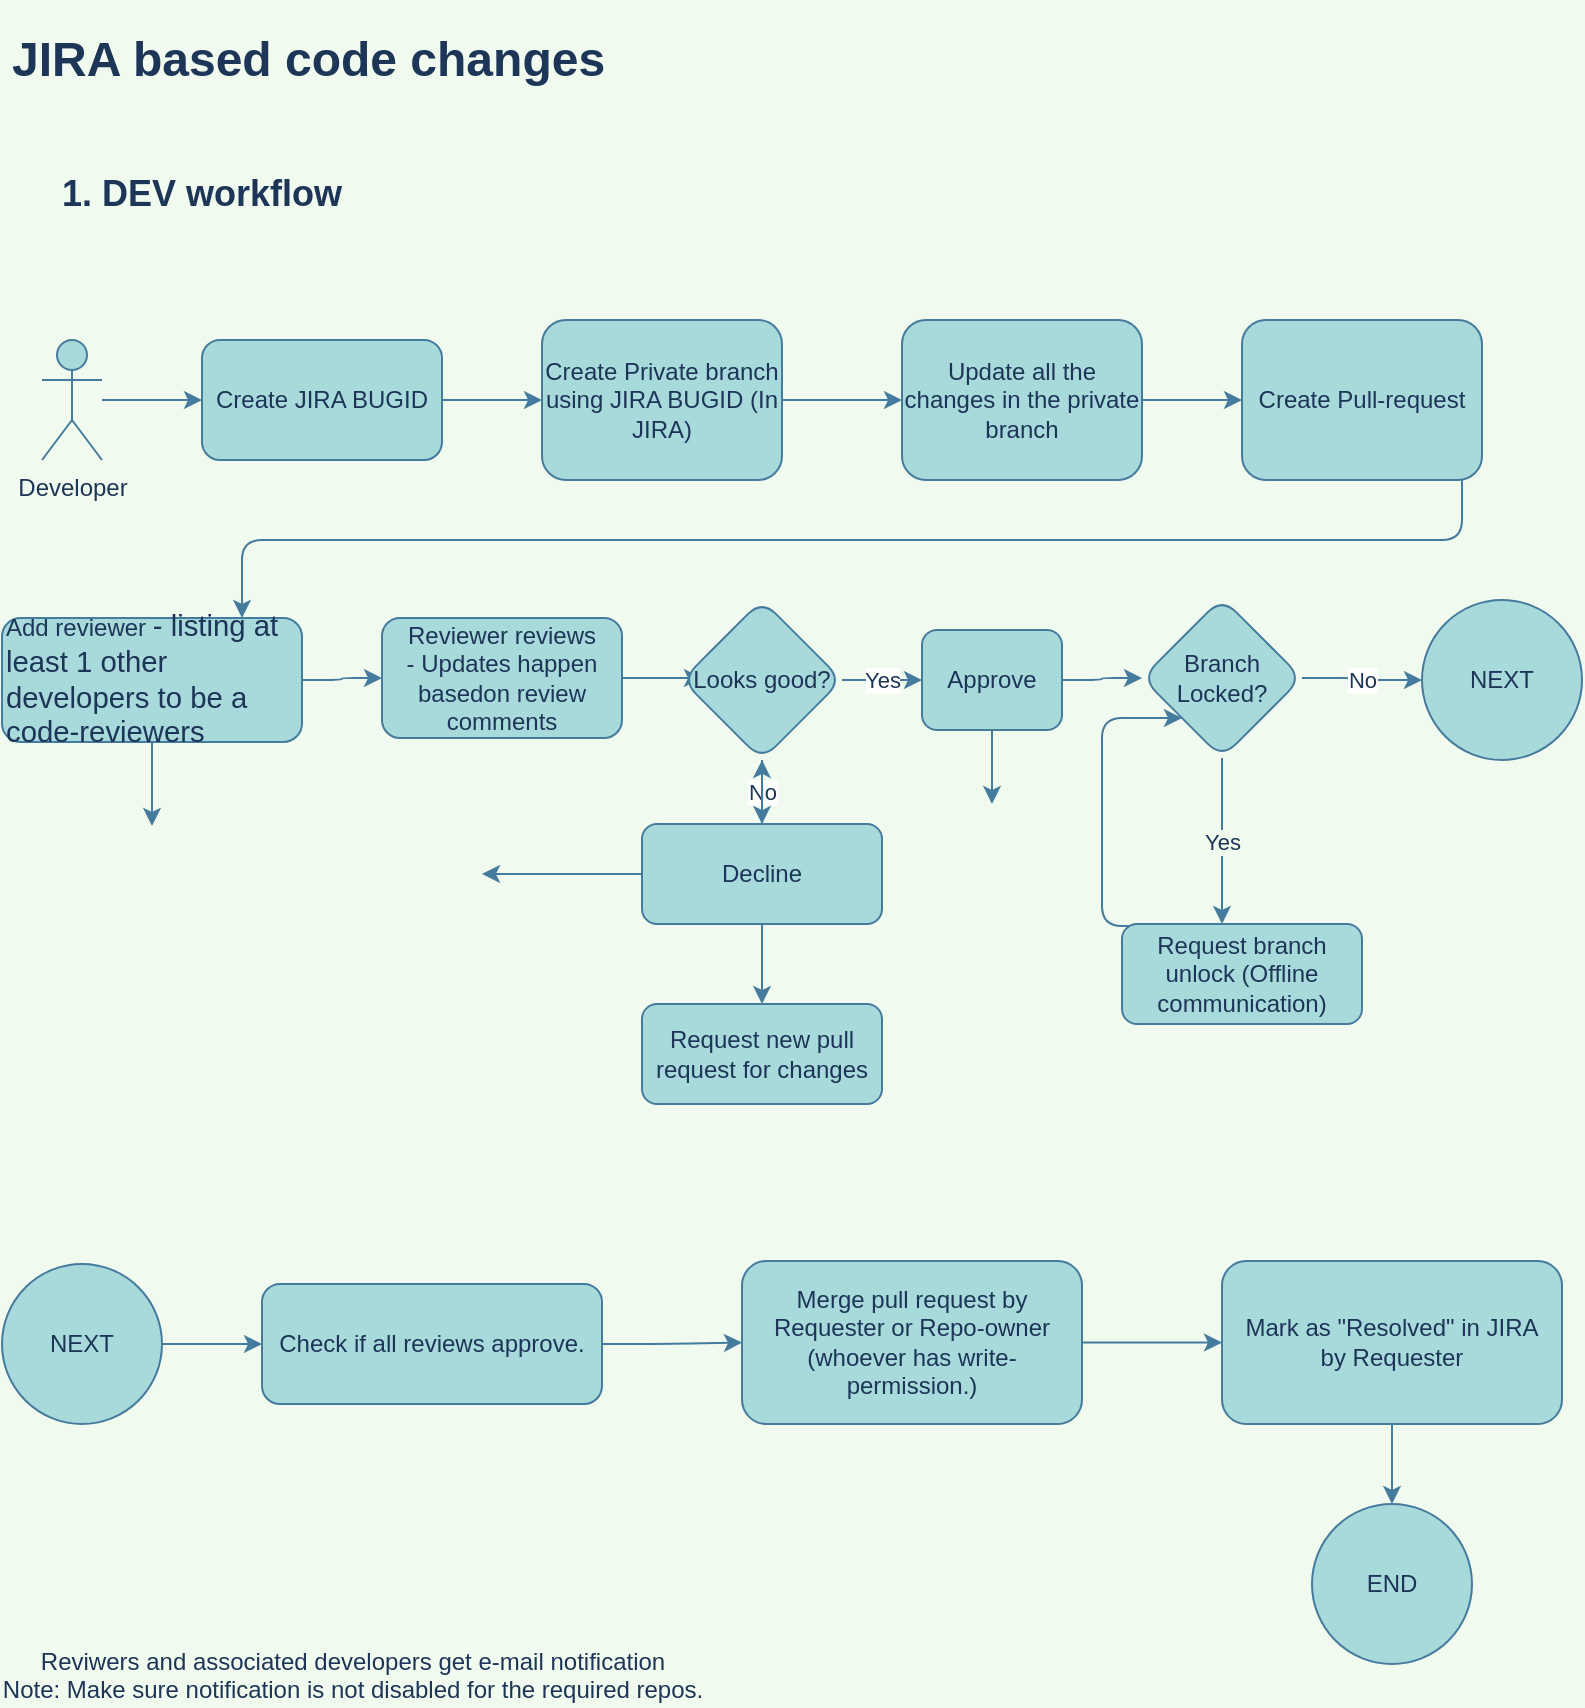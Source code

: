 <mxfile version="14.4.2" type="github">
  <diagram id="YA1W6aXcYbbrDD___CQI" name="Page-1">
    <mxGraphModel dx="1079" dy="479" grid="1" gridSize="10" guides="1" tooltips="1" connect="1" arrows="1" fold="1" page="1" pageScale="1" pageWidth="827" pageHeight="1169" background="#F1FAEE" math="0" shadow="0">
      <root>
        <mxCell id="0" />
        <mxCell id="1" parent="0" />
        <mxCell id="KCs_ojkXlYOR5Ny38NSI-4" value="&lt;h1&gt;JIRA based code changes&lt;/h1&gt;" style="text;html=1;strokeColor=none;fillColor=none;spacing=5;spacingTop=-20;whiteSpace=wrap;overflow=hidden;rounded=1;fontColor=#1D3557;" parent="1" vertex="1">
          <mxGeometry y="38" width="400" height="120" as="geometry" />
        </mxCell>
        <mxCell id="KCs_ojkXlYOR5Ny38NSI-6" value="&lt;font style=&quot;font-size: 18px&quot;&gt;&lt;b&gt;1. DEV workflow&lt;br&gt;&lt;/b&gt;&lt;/font&gt;" style="text;html=1;strokeColor=none;fillColor=none;align=center;verticalAlign=middle;whiteSpace=wrap;rounded=1;fontColor=#1D3557;" parent="1" vertex="1">
          <mxGeometry y="100" width="200" height="50" as="geometry" />
        </mxCell>
        <mxCell id="KCs_ojkXlYOR5Ny38NSI-15" value="" style="edgeStyle=orthogonalEdgeStyle;orthogonalLoop=1;jettySize=auto;html=1;labelBackgroundColor=#F1FAEE;strokeColor=#457B9D;fontColor=#1D3557;" parent="1" source="KCs_ojkXlYOR5Ny38NSI-7" target="KCs_ojkXlYOR5Ny38NSI-8" edge="1">
          <mxGeometry relative="1" as="geometry" />
        </mxCell>
        <mxCell id="KCs_ojkXlYOR5Ny38NSI-7" value="Create JIRA BUGID" style="whiteSpace=wrap;html=1;rounded=1;fillColor=#A8DADC;strokeColor=#457B9D;fontColor=#1D3557;" parent="1" vertex="1">
          <mxGeometry x="100" y="198" width="120" height="60" as="geometry" />
        </mxCell>
        <mxCell id="KCs_ojkXlYOR5Ny38NSI-16" value="" style="edgeStyle=orthogonalEdgeStyle;orthogonalLoop=1;jettySize=auto;html=1;labelBackgroundColor=#F1FAEE;strokeColor=#457B9D;fontColor=#1D3557;" parent="1" source="KCs_ojkXlYOR5Ny38NSI-8" target="KCs_ojkXlYOR5Ny38NSI-10" edge="1">
          <mxGeometry relative="1" as="geometry" />
        </mxCell>
        <mxCell id="KCs_ojkXlYOR5Ny38NSI-8" value="Create Private branch using JIRA BUGID (In JIRA)" style="whiteSpace=wrap;html=1;rounded=1;fillColor=#A8DADC;strokeColor=#457B9D;fontColor=#1D3557;" parent="1" vertex="1">
          <mxGeometry x="270" y="188" width="120" height="80" as="geometry" />
        </mxCell>
        <mxCell id="KCs_ojkXlYOR5Ny38NSI-14" value="" style="edgeStyle=orthogonalEdgeStyle;orthogonalLoop=1;jettySize=auto;html=1;labelBackgroundColor=#F1FAEE;strokeColor=#457B9D;fontColor=#1D3557;" parent="1" source="KCs_ojkXlYOR5Ny38NSI-9" target="KCs_ojkXlYOR5Ny38NSI-7" edge="1">
          <mxGeometry relative="1" as="geometry" />
        </mxCell>
        <mxCell id="KCs_ojkXlYOR5Ny38NSI-9" value="Developer" style="shape=umlActor;verticalLabelPosition=bottom;verticalAlign=top;html=1;outlineConnect=0;rounded=1;fillColor=#A8DADC;strokeColor=#457B9D;fontColor=#1D3557;" parent="1" vertex="1">
          <mxGeometry x="20" y="198" width="30" height="60" as="geometry" />
        </mxCell>
        <mxCell id="KCs_ojkXlYOR5Ny38NSI-17" value="" style="edgeStyle=orthogonalEdgeStyle;orthogonalLoop=1;jettySize=auto;html=1;labelBackgroundColor=#F1FAEE;strokeColor=#457B9D;fontColor=#1D3557;" parent="1" source="KCs_ojkXlYOR5Ny38NSI-10" target="KCs_ojkXlYOR5Ny38NSI-11" edge="1">
          <mxGeometry relative="1" as="geometry" />
        </mxCell>
        <mxCell id="KCs_ojkXlYOR5Ny38NSI-10" value="Update all the changes in the private branch" style="whiteSpace=wrap;html=1;rounded=1;fillColor=#A8DADC;strokeColor=#457B9D;fontColor=#1D3557;" parent="1" vertex="1">
          <mxGeometry x="450" y="188" width="120" height="80" as="geometry" />
        </mxCell>
        <mxCell id="KCs_ojkXlYOR5Ny38NSI-19" style="edgeStyle=orthogonalEdgeStyle;orthogonalLoop=1;jettySize=auto;html=1;labelBackgroundColor=#F1FAEE;strokeColor=#457B9D;fontColor=#1D3557;" parent="1" source="KCs_ojkXlYOR5Ny38NSI-11" target="KCs_ojkXlYOR5Ny38NSI-12" edge="1">
          <mxGeometry relative="1" as="geometry">
            <Array as="points">
              <mxPoint x="730" y="298" />
              <mxPoint x="120" y="298" />
            </Array>
          </mxGeometry>
        </mxCell>
        <mxCell id="KCs_ojkXlYOR5Ny38NSI-11" value="Create Pull-request" style="whiteSpace=wrap;html=1;rounded=1;fillColor=#A8DADC;strokeColor=#457B9D;fontColor=#1D3557;" parent="1" vertex="1">
          <mxGeometry x="620" y="188" width="120" height="80" as="geometry" />
        </mxCell>
        <mxCell id="nnW_JiFhACvJ6QtCtiCy-4" value="" style="edgeStyle=orthogonalEdgeStyle;orthogonalLoop=1;jettySize=auto;html=1;labelBackgroundColor=#F1FAEE;strokeColor=#457B9D;fontColor=#1D3557;" edge="1" parent="1" source="KCs_ojkXlYOR5Ny38NSI-12" target="nnW_JiFhACvJ6QtCtiCy-1">
          <mxGeometry relative="1" as="geometry" />
        </mxCell>
        <mxCell id="nnW_JiFhACvJ6QtCtiCy-30" value="" style="edgeStyle=orthogonalEdgeStyle;curved=0;rounded=1;sketch=0;orthogonalLoop=1;jettySize=auto;html=1;strokeColor=#457B9D;fillColor=#A8DADC;fontColor=#1D3557;" edge="1" parent="1" source="KCs_ojkXlYOR5Ny38NSI-12" target="nnW_JiFhACvJ6QtCtiCy-24">
          <mxGeometry relative="1" as="geometry" />
        </mxCell>
        <mxCell id="KCs_ojkXlYOR5Ny38NSI-12" value="Add reviewer&amp;nbsp;&lt;span style=&quot;font-size: 11.0pt ; font-family: &amp;#34;calibri&amp;#34; , sans-serif&quot;&gt;- listing at least 1 other developers to be a code-reviewers&lt;/span&gt;" style="whiteSpace=wrap;html=1;align=left;rounded=1;fillColor=#A8DADC;strokeColor=#457B9D;fontColor=#1D3557;" parent="1" vertex="1">
          <mxGeometry y="337" width="150" height="62" as="geometry" />
        </mxCell>
        <mxCell id="nnW_JiFhACvJ6QtCtiCy-19" value="" style="edgeStyle=orthogonalEdgeStyle;orthogonalLoop=1;jettySize=auto;html=1;labelBackgroundColor=#F1FAEE;strokeColor=#457B9D;fontColor=#1D3557;" edge="1" parent="1" source="KCs_ojkXlYOR5Ny38NSI-13" target="nnW_JiFhACvJ6QtCtiCy-18">
          <mxGeometry relative="1" as="geometry" />
        </mxCell>
        <mxCell id="KCs_ojkXlYOR5Ny38NSI-13" value="Check if all reviews approve." style="whiteSpace=wrap;html=1;rounded=1;fillColor=#A8DADC;strokeColor=#457B9D;fontColor=#1D3557;" parent="1" vertex="1">
          <mxGeometry x="130" y="670" width="170" height="60" as="geometry" />
        </mxCell>
        <mxCell id="nnW_JiFhACvJ6QtCtiCy-1" value="" style="shape=image;html=1;verticalAlign=top;verticalLabelPosition=bottom;imageAspect=0;aspect=fixed;image=https://cdn4.iconfinder.com/data/icons/48-bubbles/48/43.Bell-128.png;rounded=1;labelBackgroundColor=#F1FAEE;fillColor=#A8DADC;strokeColor=#457B9D;fontColor=#1D3557;" vertex="1" parent="1">
          <mxGeometry x="50" y="441" width="50" height="50" as="geometry" />
        </mxCell>
        <mxCell id="nnW_JiFhACvJ6QtCtiCy-46" value="" style="edgeStyle=orthogonalEdgeStyle;curved=0;rounded=1;sketch=0;orthogonalLoop=1;jettySize=auto;html=1;strokeColor=#457B9D;fillColor=#A8DADC;fontColor=#1D3557;" edge="1" parent="1" source="nnW_JiFhACvJ6QtCtiCy-9" target="nnW_JiFhACvJ6QtCtiCy-41">
          <mxGeometry relative="1" as="geometry" />
        </mxCell>
        <mxCell id="nnW_JiFhACvJ6QtCtiCy-57" value="" style="edgeStyle=orthogonalEdgeStyle;rounded=1;sketch=0;orthogonalLoop=1;jettySize=auto;html=1;strokeColor=#457B9D;fillColor=#A8DADC;fontColor=#1D3557;" edge="1" parent="1" source="nnW_JiFhACvJ6QtCtiCy-9" target="nnW_JiFhACvJ6QtCtiCy-56">
          <mxGeometry relative="1" as="geometry" />
        </mxCell>
        <mxCell id="nnW_JiFhACvJ6QtCtiCy-61" value="No" style="edgeStyle=orthogonalEdgeStyle;rounded=1;sketch=0;orthogonalLoop=1;jettySize=auto;html=1;strokeColor=#457B9D;fillColor=#A8DADC;fontColor=#1D3557;" edge="1" parent="1" source="nnW_JiFhACvJ6QtCtiCy-9" target="nnW_JiFhACvJ6QtCtiCy-38">
          <mxGeometry relative="1" as="geometry" />
        </mxCell>
        <mxCell id="nnW_JiFhACvJ6QtCtiCy-9" value="Decline" style="whiteSpace=wrap;html=1;rounded=1;fillColor=#A8DADC;strokeColor=#457B9D;fontColor=#1D3557;" vertex="1" parent="1">
          <mxGeometry x="320" y="440" width="120" height="50" as="geometry" />
        </mxCell>
        <mxCell id="nnW_JiFhACvJ6QtCtiCy-15" value="Yes" style="edgeStyle=orthogonalEdgeStyle;orthogonalLoop=1;jettySize=auto;html=1;labelBackgroundColor=#F1FAEE;strokeColor=#457B9D;fontColor=#1D3557;" edge="1" parent="1" source="nnW_JiFhACvJ6QtCtiCy-12" target="nnW_JiFhACvJ6QtCtiCy-14">
          <mxGeometry relative="1" as="geometry">
            <Array as="points">
              <mxPoint x="610" y="470" />
              <mxPoint x="610" y="470" />
            </Array>
          </mxGeometry>
        </mxCell>
        <mxCell id="nnW_JiFhACvJ6QtCtiCy-37" style="edgeStyle=orthogonalEdgeStyle;curved=0;rounded=1;sketch=0;orthogonalLoop=1;jettySize=auto;html=1;exitX=0.25;exitY=0;exitDx=0;exitDy=0;entryX=0;entryY=1;entryDx=0;entryDy=0;strokeColor=#457B9D;fillColor=#A8DADC;fontColor=#1D3557;" edge="1" parent="1" source="nnW_JiFhACvJ6QtCtiCy-14" target="nnW_JiFhACvJ6QtCtiCy-12">
          <mxGeometry relative="1" as="geometry">
            <Array as="points">
              <mxPoint x="550" y="491" />
              <mxPoint x="550" y="387" />
            </Array>
          </mxGeometry>
        </mxCell>
        <mxCell id="nnW_JiFhACvJ6QtCtiCy-49" value="No" style="edgeStyle=orthogonalEdgeStyle;rounded=1;sketch=0;orthogonalLoop=1;jettySize=auto;html=1;strokeColor=#457B9D;fillColor=#A8DADC;fontColor=#1D3557;" edge="1" parent="1" source="nnW_JiFhACvJ6QtCtiCy-12" target="nnW_JiFhACvJ6QtCtiCy-20">
          <mxGeometry relative="1" as="geometry" />
        </mxCell>
        <mxCell id="nnW_JiFhACvJ6QtCtiCy-12" value="Branch Locked?" style="rhombus;whiteSpace=wrap;html=1;rounded=1;fillColor=#A8DADC;strokeColor=#457B9D;fontColor=#1D3557;" vertex="1" parent="1">
          <mxGeometry x="570" y="327" width="80" height="80" as="geometry" />
        </mxCell>
        <mxCell id="nnW_JiFhACvJ6QtCtiCy-14" value="Request branch unlock (Offline communication)" style="whiteSpace=wrap;html=1;rounded=1;fillColor=#A8DADC;strokeColor=#457B9D;fontColor=#1D3557;" vertex="1" parent="1">
          <mxGeometry x="560" y="490" width="120" height="50" as="geometry" />
        </mxCell>
        <mxCell id="nnW_JiFhACvJ6QtCtiCy-53" value="" style="edgeStyle=orthogonalEdgeStyle;rounded=1;sketch=0;orthogonalLoop=1;jettySize=auto;html=1;strokeColor=#457B9D;fillColor=#A8DADC;fontColor=#1D3557;" edge="1" parent="1" source="nnW_JiFhACvJ6QtCtiCy-18" target="nnW_JiFhACvJ6QtCtiCy-52">
          <mxGeometry relative="1" as="geometry" />
        </mxCell>
        <mxCell id="nnW_JiFhACvJ6QtCtiCy-18" value="Merge pull request by&lt;br&gt;Requester or Repo-owner (whoever has write-permission.)" style="whiteSpace=wrap;html=1;rounded=1;fillColor=#A8DADC;strokeColor=#457B9D;fontColor=#1D3557;" vertex="1" parent="1">
          <mxGeometry x="370" y="658.5" width="170" height="81.5" as="geometry" />
        </mxCell>
        <mxCell id="nnW_JiFhACvJ6QtCtiCy-20" value="NEXT" style="ellipse;whiteSpace=wrap;html=1;aspect=fixed;rounded=1;fillColor=#A8DADC;strokeColor=#457B9D;fontColor=#1D3557;" vertex="1" parent="1">
          <mxGeometry x="710" y="328" width="80" height="80" as="geometry" />
        </mxCell>
        <mxCell id="nnW_JiFhACvJ6QtCtiCy-28" style="edgeStyle=orthogonalEdgeStyle;curved=0;rounded=1;sketch=0;orthogonalLoop=1;jettySize=auto;html=1;exitX=1;exitY=0.5;exitDx=0;exitDy=0;entryX=0;entryY=0.5;entryDx=0;entryDy=0;strokeColor=#457B9D;fillColor=#A8DADC;fontColor=#1D3557;" edge="1" parent="1" source="nnW_JiFhACvJ6QtCtiCy-24">
          <mxGeometry relative="1" as="geometry">
            <mxPoint x="350.0" y="367" as="targetPoint" />
          </mxGeometry>
        </mxCell>
        <mxCell id="nnW_JiFhACvJ6QtCtiCy-24" value="Reviewer reviews&lt;br&gt;- Updates happen basedon review comments" style="rounded=1;whiteSpace=wrap;html=1;sketch=0;strokeColor=#457B9D;fillColor=#A8DADC;fontColor=#1D3557;" vertex="1" parent="1">
          <mxGeometry x="190" y="337" width="120" height="60" as="geometry" />
        </mxCell>
        <mxCell id="nnW_JiFhACvJ6QtCtiCy-40" value="Yes" style="edgeStyle=orthogonalEdgeStyle;curved=0;rounded=1;sketch=0;orthogonalLoop=1;jettySize=auto;html=1;strokeColor=#457B9D;fillColor=#A8DADC;fontColor=#1D3557;" edge="1" parent="1" source="nnW_JiFhACvJ6QtCtiCy-38" target="nnW_JiFhACvJ6QtCtiCy-39">
          <mxGeometry relative="1" as="geometry" />
        </mxCell>
        <mxCell id="nnW_JiFhACvJ6QtCtiCy-45" style="edgeStyle=orthogonalEdgeStyle;curved=0;rounded=1;sketch=0;orthogonalLoop=1;jettySize=auto;html=1;exitX=0.5;exitY=1;exitDx=0;exitDy=0;entryX=0.5;entryY=0;entryDx=0;entryDy=0;strokeColor=#457B9D;fillColor=#A8DADC;fontColor=#1D3557;" edge="1" parent="1" source="nnW_JiFhACvJ6QtCtiCy-38" target="nnW_JiFhACvJ6QtCtiCy-9">
          <mxGeometry relative="1" as="geometry" />
        </mxCell>
        <mxCell id="nnW_JiFhACvJ6QtCtiCy-38" value="Looks good?" style="rhombus;whiteSpace=wrap;html=1;rounded=1;fillColor=#A8DADC;strokeColor=#457B9D;fontColor=#1D3557;" vertex="1" parent="1">
          <mxGeometry x="340" y="328" width="80" height="80" as="geometry" />
        </mxCell>
        <mxCell id="nnW_JiFhACvJ6QtCtiCy-47" value="" style="edgeStyle=orthogonalEdgeStyle;curved=0;rounded=1;sketch=0;orthogonalLoop=1;jettySize=auto;html=1;strokeColor=#457B9D;fillColor=#A8DADC;fontColor=#1D3557;" edge="1" parent="1" source="nnW_JiFhACvJ6QtCtiCy-39" target="nnW_JiFhACvJ6QtCtiCy-12">
          <mxGeometry relative="1" as="geometry" />
        </mxCell>
        <mxCell id="nnW_JiFhACvJ6QtCtiCy-59" value="" style="edgeStyle=orthogonalEdgeStyle;rounded=1;sketch=0;orthogonalLoop=1;jettySize=auto;html=1;strokeColor=#457B9D;fillColor=#A8DADC;fontColor=#1D3557;" edge="1" parent="1" source="nnW_JiFhACvJ6QtCtiCy-39" target="nnW_JiFhACvJ6QtCtiCy-58">
          <mxGeometry relative="1" as="geometry" />
        </mxCell>
        <mxCell id="nnW_JiFhACvJ6QtCtiCy-39" value="Approve" style="whiteSpace=wrap;html=1;rounded=1;fillColor=#A8DADC;strokeColor=#457B9D;fontColor=#1D3557;" vertex="1" parent="1">
          <mxGeometry x="460" y="343" width="70" height="50" as="geometry" />
        </mxCell>
        <mxCell id="nnW_JiFhACvJ6QtCtiCy-41" value="Request new pull request for changes" style="whiteSpace=wrap;html=1;rounded=1;fillColor=#A8DADC;strokeColor=#457B9D;fontColor=#1D3557;" vertex="1" parent="1">
          <mxGeometry x="320" y="530" width="120" height="50" as="geometry" />
        </mxCell>
        <mxCell id="nnW_JiFhACvJ6QtCtiCy-51" value="" style="edgeStyle=orthogonalEdgeStyle;rounded=1;sketch=0;orthogonalLoop=1;jettySize=auto;html=1;strokeColor=#457B9D;fillColor=#A8DADC;fontColor=#1D3557;" edge="1" parent="1" source="nnW_JiFhACvJ6QtCtiCy-50" target="KCs_ojkXlYOR5Ny38NSI-13">
          <mxGeometry relative="1" as="geometry" />
        </mxCell>
        <mxCell id="nnW_JiFhACvJ6QtCtiCy-50" value="NEXT" style="ellipse;whiteSpace=wrap;html=1;aspect=fixed;rounded=1;fillColor=#A8DADC;strokeColor=#457B9D;fontColor=#1D3557;" vertex="1" parent="1">
          <mxGeometry y="660" width="80" height="80" as="geometry" />
        </mxCell>
        <mxCell id="nnW_JiFhACvJ6QtCtiCy-55" value="" style="edgeStyle=orthogonalEdgeStyle;rounded=1;sketch=0;orthogonalLoop=1;jettySize=auto;html=1;strokeColor=#457B9D;fillColor=#A8DADC;fontColor=#1D3557;" edge="1" parent="1" source="nnW_JiFhACvJ6QtCtiCy-52" target="nnW_JiFhACvJ6QtCtiCy-54">
          <mxGeometry relative="1" as="geometry" />
        </mxCell>
        <mxCell id="nnW_JiFhACvJ6QtCtiCy-52" value="Mark as &quot;Resolved&quot; in JIRA&lt;br&gt;by Requester" style="whiteSpace=wrap;html=1;rounded=1;fillColor=#A8DADC;strokeColor=#457B9D;fontColor=#1D3557;" vertex="1" parent="1">
          <mxGeometry x="610" y="658.5" width="170" height="81.5" as="geometry" />
        </mxCell>
        <mxCell id="nnW_JiFhACvJ6QtCtiCy-54" value="END" style="ellipse;whiteSpace=wrap;html=1;aspect=fixed;rounded=1;fillColor=#A8DADC;strokeColor=#457B9D;fontColor=#1D3557;" vertex="1" parent="1">
          <mxGeometry x="655" y="780" width="80" height="80" as="geometry" />
        </mxCell>
        <mxCell id="nnW_JiFhACvJ6QtCtiCy-56" value="" style="shape=image;html=1;verticalAlign=top;verticalLabelPosition=bottom;imageAspect=0;aspect=fixed;image=https://cdn4.iconfinder.com/data/icons/48-bubbles/48/43.Bell-128.png;rounded=1;labelBackgroundColor=#F1FAEE;fillColor=#A8DADC;strokeColor=#457B9D;fontColor=#1D3557;" vertex="1" parent="1">
          <mxGeometry x="190" y="440" width="50" height="50" as="geometry" />
        </mxCell>
        <mxCell id="nnW_JiFhACvJ6QtCtiCy-58" value="" style="shape=image;html=1;verticalAlign=top;verticalLabelPosition=bottom;imageAspect=0;aspect=fixed;image=https://cdn4.iconfinder.com/data/icons/48-bubbles/48/43.Bell-128.png;rounded=1;labelBackgroundColor=#F1FAEE;fillColor=#A8DADC;strokeColor=#457B9D;fontColor=#1D3557;" vertex="1" parent="1">
          <mxGeometry x="470" y="430" width="50" height="50" as="geometry" />
        </mxCell>
        <mxCell id="nnW_JiFhACvJ6QtCtiCy-60" value="Reviwers and associated developers get e-mail notification&lt;br&gt;Note: Make sure notification is not disabled for the required repos." style="shape=image;html=1;verticalAlign=top;verticalLabelPosition=bottom;imageAspect=0;aspect=fixed;image=https://cdn4.iconfinder.com/data/icons/48-bubbles/48/43.Bell-128.png;rounded=1;labelBackgroundColor=#F1FAEE;fillColor=#A8DADC;strokeColor=#457B9D;fontColor=#1D3557;" vertex="1" parent="1">
          <mxGeometry x="150" y="795" width="50" height="50" as="geometry" />
        </mxCell>
      </root>
    </mxGraphModel>
  </diagram>
</mxfile>
